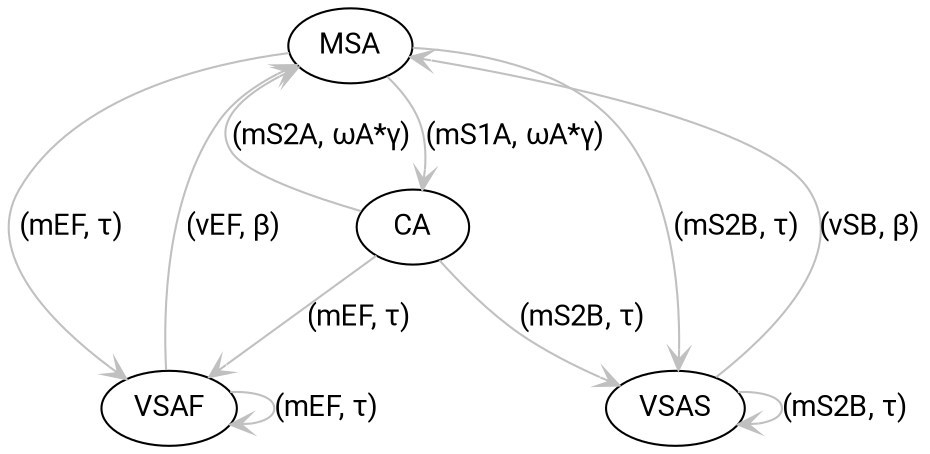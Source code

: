 digraph {
    node [shape = ellipse; fontname = Roboto;];
    edge [fontname = Roboto; arrowhead = vee; color=gray;];

    MSA -> VSAF [label = "(mEF, &tau;)";];
    MSA -> VSAS [label = "(mS2B, &tau;)";];
    MSA -> CA [label = "(mS1A, &omega;A*&gamma;)";];

    VSAF -> MSA [label = "(vEF, &beta;)";];
    VSAF -> VSAF [label = "(mEF, &tau;)";];

    VSAS -> MSA [label = "(vSB, &beta;)";];
    VSAS -> VSAS [label = "(mS2B, &tau;)";];

    CA -> MSA [label = "(mS2A, &omega;A*&gamma;)";];
    CA -> VSAF [label = "(mEF, &tau;)";];
    CA -> VSAS [label = "(mS2B, &tau;)";];
    
}